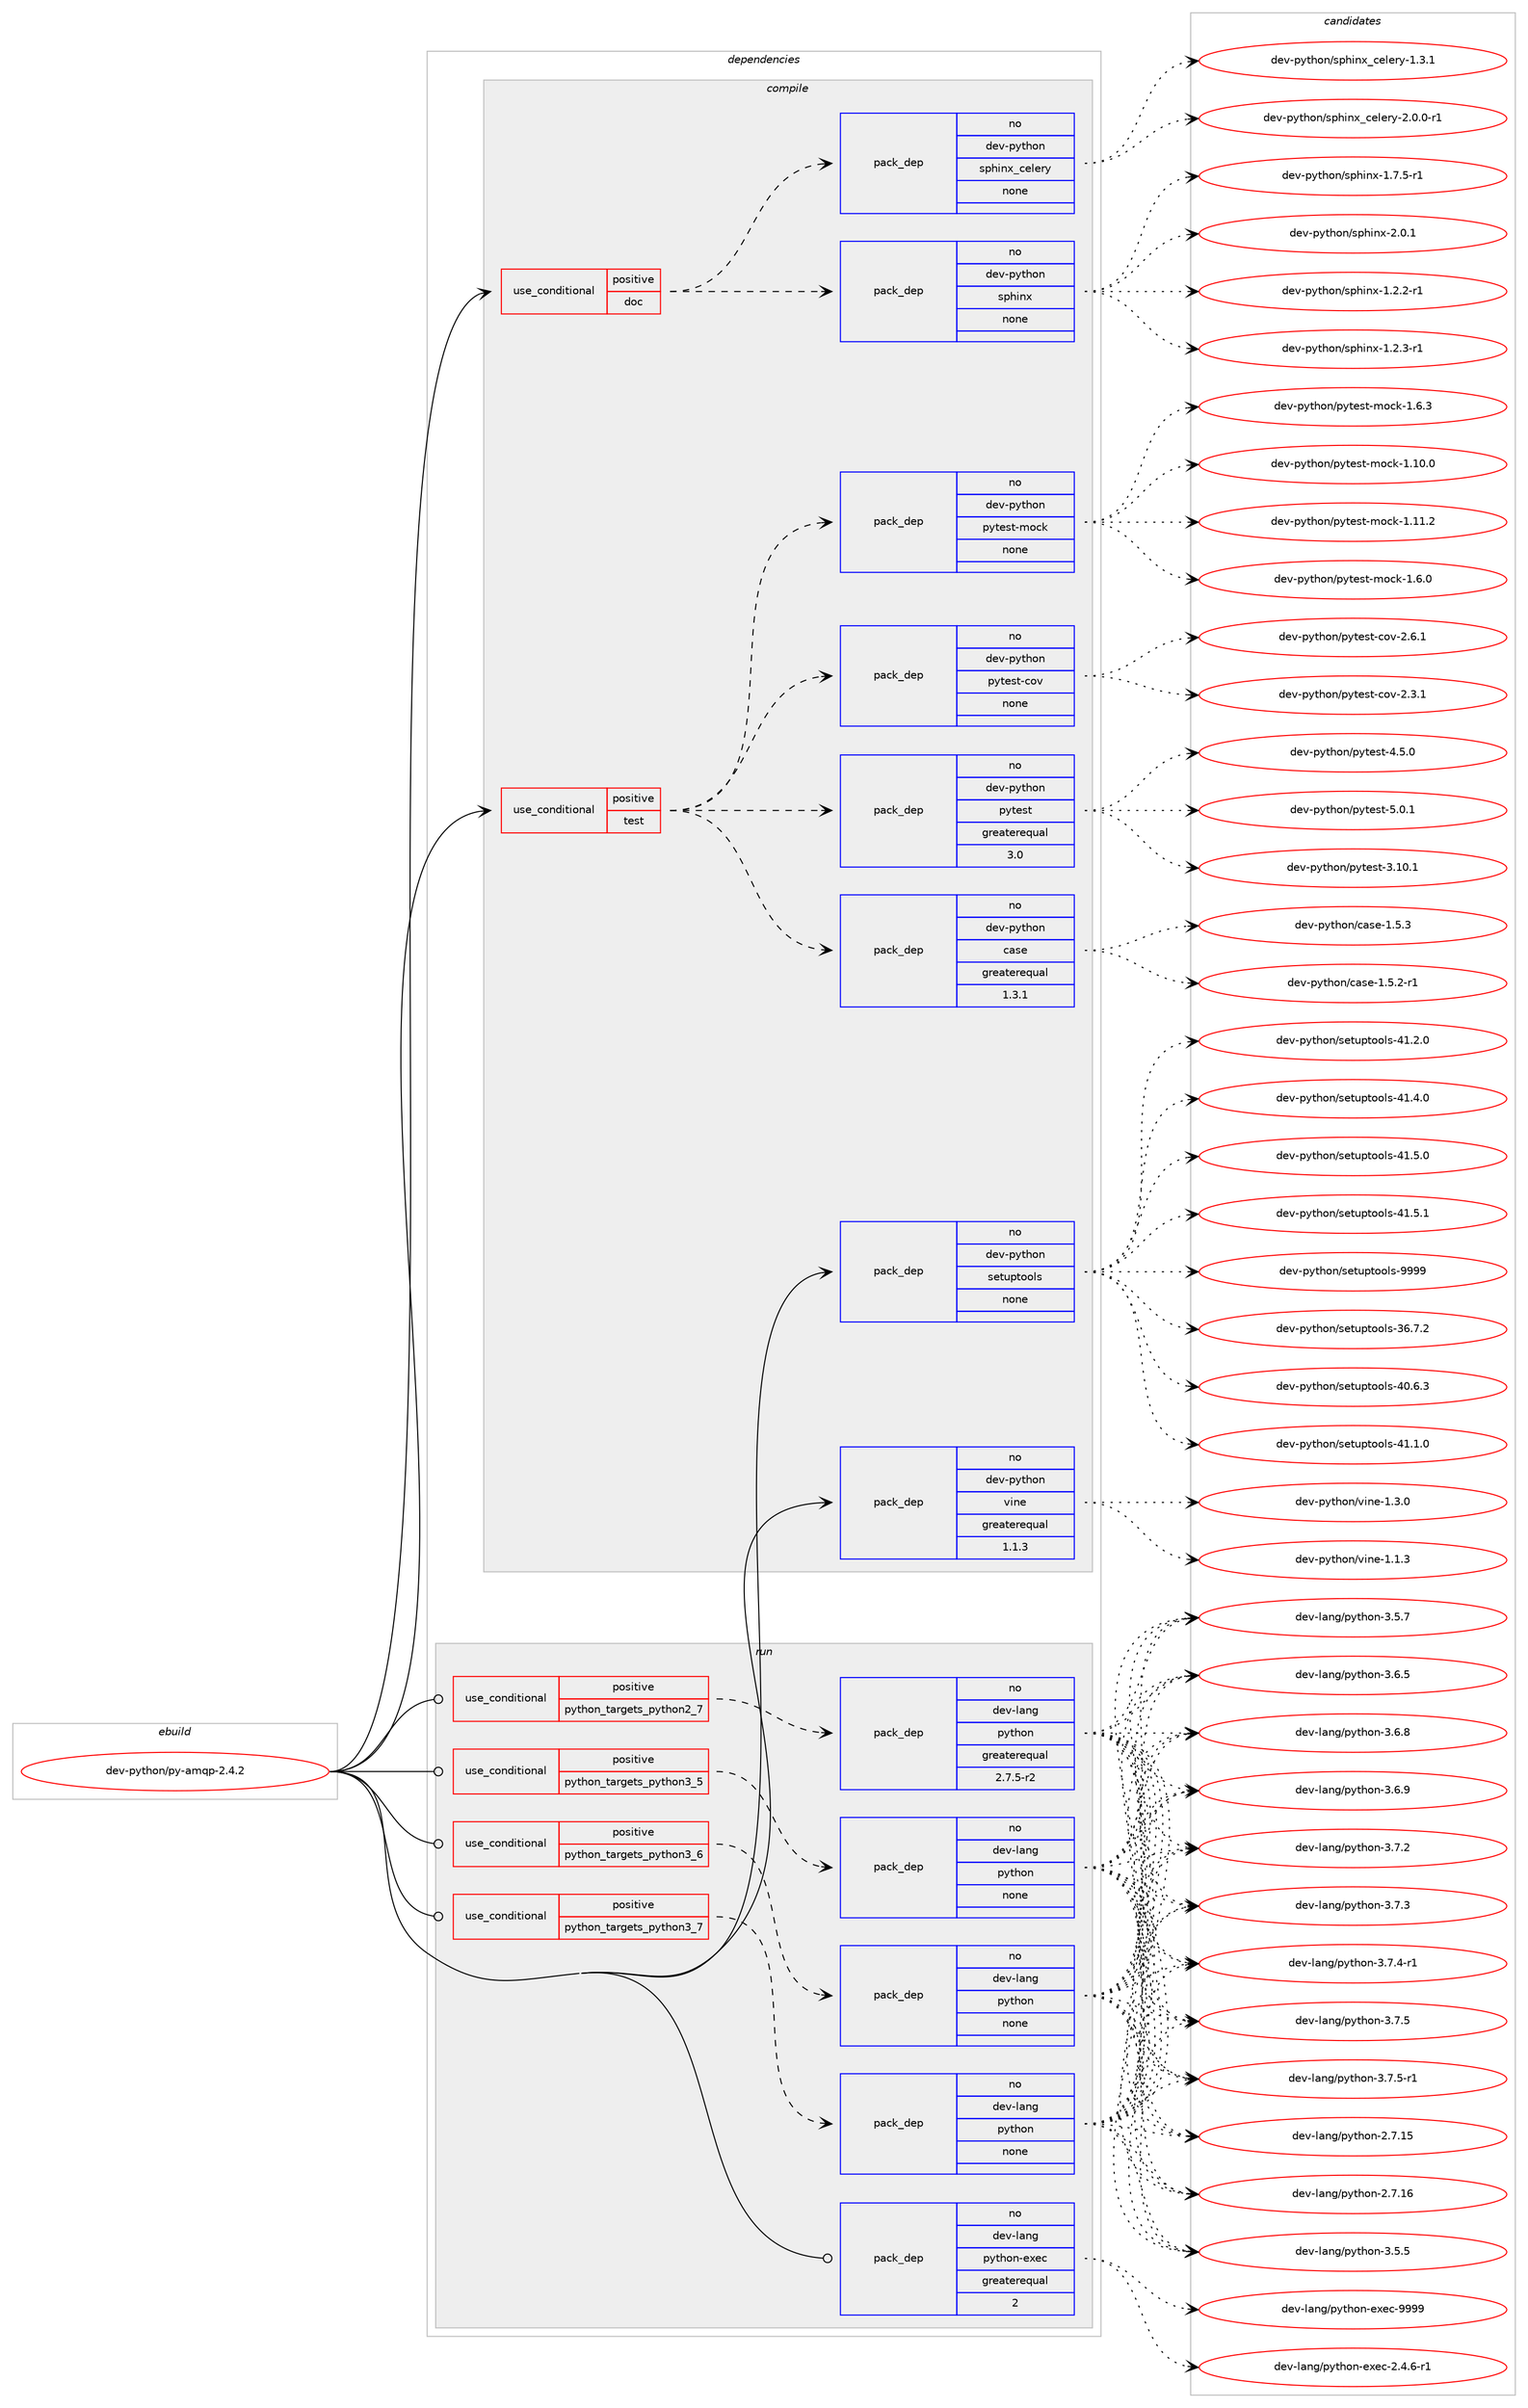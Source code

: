 digraph prolog {

# *************
# Graph options
# *************

newrank=true;
concentrate=true;
compound=true;
graph [rankdir=LR,fontname=Helvetica,fontsize=10,ranksep=1.5];#, ranksep=2.5, nodesep=0.2];
edge  [arrowhead=vee];
node  [fontname=Helvetica,fontsize=10];

# **********
# The ebuild
# **********

subgraph cluster_leftcol {
color=gray;
rank=same;
label=<<i>ebuild</i>>;
id [label="dev-python/py-amqp-2.4.2", color=red, width=4, href="../dev-python/py-amqp-2.4.2.svg"];
}

# ****************
# The dependencies
# ****************

subgraph cluster_midcol {
color=gray;
label=<<i>dependencies</i>>;
subgraph cluster_compile {
fillcolor="#eeeeee";
style=filled;
label=<<i>compile</i>>;
subgraph cond145150 {
dependency623740 [label=<<TABLE BORDER="0" CELLBORDER="1" CELLSPACING="0" CELLPADDING="4"><TR><TD ROWSPAN="3" CELLPADDING="10">use_conditional</TD></TR><TR><TD>positive</TD></TR><TR><TD>doc</TD></TR></TABLE>>, shape=none, color=red];
subgraph pack466746 {
dependency623741 [label=<<TABLE BORDER="0" CELLBORDER="1" CELLSPACING="0" CELLPADDING="4" WIDTH="220"><TR><TD ROWSPAN="6" CELLPADDING="30">pack_dep</TD></TR><TR><TD WIDTH="110">no</TD></TR><TR><TD>dev-python</TD></TR><TR><TD>sphinx</TD></TR><TR><TD>none</TD></TR><TR><TD></TD></TR></TABLE>>, shape=none, color=blue];
}
dependency623740:e -> dependency623741:w [weight=20,style="dashed",arrowhead="vee"];
subgraph pack466747 {
dependency623742 [label=<<TABLE BORDER="0" CELLBORDER="1" CELLSPACING="0" CELLPADDING="4" WIDTH="220"><TR><TD ROWSPAN="6" CELLPADDING="30">pack_dep</TD></TR><TR><TD WIDTH="110">no</TD></TR><TR><TD>dev-python</TD></TR><TR><TD>sphinx_celery</TD></TR><TR><TD>none</TD></TR><TR><TD></TD></TR></TABLE>>, shape=none, color=blue];
}
dependency623740:e -> dependency623742:w [weight=20,style="dashed",arrowhead="vee"];
}
id:e -> dependency623740:w [weight=20,style="solid",arrowhead="vee"];
subgraph cond145151 {
dependency623743 [label=<<TABLE BORDER="0" CELLBORDER="1" CELLSPACING="0" CELLPADDING="4"><TR><TD ROWSPAN="3" CELLPADDING="10">use_conditional</TD></TR><TR><TD>positive</TD></TR><TR><TD>test</TD></TR></TABLE>>, shape=none, color=red];
subgraph pack466748 {
dependency623744 [label=<<TABLE BORDER="0" CELLBORDER="1" CELLSPACING="0" CELLPADDING="4" WIDTH="220"><TR><TD ROWSPAN="6" CELLPADDING="30">pack_dep</TD></TR><TR><TD WIDTH="110">no</TD></TR><TR><TD>dev-python</TD></TR><TR><TD>case</TD></TR><TR><TD>greaterequal</TD></TR><TR><TD>1.3.1</TD></TR></TABLE>>, shape=none, color=blue];
}
dependency623743:e -> dependency623744:w [weight=20,style="dashed",arrowhead="vee"];
subgraph pack466749 {
dependency623745 [label=<<TABLE BORDER="0" CELLBORDER="1" CELLSPACING="0" CELLPADDING="4" WIDTH="220"><TR><TD ROWSPAN="6" CELLPADDING="30">pack_dep</TD></TR><TR><TD WIDTH="110">no</TD></TR><TR><TD>dev-python</TD></TR><TR><TD>pytest</TD></TR><TR><TD>greaterequal</TD></TR><TR><TD>3.0</TD></TR></TABLE>>, shape=none, color=blue];
}
dependency623743:e -> dependency623745:w [weight=20,style="dashed",arrowhead="vee"];
subgraph pack466750 {
dependency623746 [label=<<TABLE BORDER="0" CELLBORDER="1" CELLSPACING="0" CELLPADDING="4" WIDTH="220"><TR><TD ROWSPAN="6" CELLPADDING="30">pack_dep</TD></TR><TR><TD WIDTH="110">no</TD></TR><TR><TD>dev-python</TD></TR><TR><TD>pytest-cov</TD></TR><TR><TD>none</TD></TR><TR><TD></TD></TR></TABLE>>, shape=none, color=blue];
}
dependency623743:e -> dependency623746:w [weight=20,style="dashed",arrowhead="vee"];
subgraph pack466751 {
dependency623747 [label=<<TABLE BORDER="0" CELLBORDER="1" CELLSPACING="0" CELLPADDING="4" WIDTH="220"><TR><TD ROWSPAN="6" CELLPADDING="30">pack_dep</TD></TR><TR><TD WIDTH="110">no</TD></TR><TR><TD>dev-python</TD></TR><TR><TD>pytest-mock</TD></TR><TR><TD>none</TD></TR><TR><TD></TD></TR></TABLE>>, shape=none, color=blue];
}
dependency623743:e -> dependency623747:w [weight=20,style="dashed",arrowhead="vee"];
}
id:e -> dependency623743:w [weight=20,style="solid",arrowhead="vee"];
subgraph pack466752 {
dependency623748 [label=<<TABLE BORDER="0" CELLBORDER="1" CELLSPACING="0" CELLPADDING="4" WIDTH="220"><TR><TD ROWSPAN="6" CELLPADDING="30">pack_dep</TD></TR><TR><TD WIDTH="110">no</TD></TR><TR><TD>dev-python</TD></TR><TR><TD>setuptools</TD></TR><TR><TD>none</TD></TR><TR><TD></TD></TR></TABLE>>, shape=none, color=blue];
}
id:e -> dependency623748:w [weight=20,style="solid",arrowhead="vee"];
subgraph pack466753 {
dependency623749 [label=<<TABLE BORDER="0" CELLBORDER="1" CELLSPACING="0" CELLPADDING="4" WIDTH="220"><TR><TD ROWSPAN="6" CELLPADDING="30">pack_dep</TD></TR><TR><TD WIDTH="110">no</TD></TR><TR><TD>dev-python</TD></TR><TR><TD>vine</TD></TR><TR><TD>greaterequal</TD></TR><TR><TD>1.1.3</TD></TR></TABLE>>, shape=none, color=blue];
}
id:e -> dependency623749:w [weight=20,style="solid",arrowhead="vee"];
}
subgraph cluster_compileandrun {
fillcolor="#eeeeee";
style=filled;
label=<<i>compile and run</i>>;
}
subgraph cluster_run {
fillcolor="#eeeeee";
style=filled;
label=<<i>run</i>>;
subgraph cond145152 {
dependency623750 [label=<<TABLE BORDER="0" CELLBORDER="1" CELLSPACING="0" CELLPADDING="4"><TR><TD ROWSPAN="3" CELLPADDING="10">use_conditional</TD></TR><TR><TD>positive</TD></TR><TR><TD>python_targets_python2_7</TD></TR></TABLE>>, shape=none, color=red];
subgraph pack466754 {
dependency623751 [label=<<TABLE BORDER="0" CELLBORDER="1" CELLSPACING="0" CELLPADDING="4" WIDTH="220"><TR><TD ROWSPAN="6" CELLPADDING="30">pack_dep</TD></TR><TR><TD WIDTH="110">no</TD></TR><TR><TD>dev-lang</TD></TR><TR><TD>python</TD></TR><TR><TD>greaterequal</TD></TR><TR><TD>2.7.5-r2</TD></TR></TABLE>>, shape=none, color=blue];
}
dependency623750:e -> dependency623751:w [weight=20,style="dashed",arrowhead="vee"];
}
id:e -> dependency623750:w [weight=20,style="solid",arrowhead="odot"];
subgraph cond145153 {
dependency623752 [label=<<TABLE BORDER="0" CELLBORDER="1" CELLSPACING="0" CELLPADDING="4"><TR><TD ROWSPAN="3" CELLPADDING="10">use_conditional</TD></TR><TR><TD>positive</TD></TR><TR><TD>python_targets_python3_5</TD></TR></TABLE>>, shape=none, color=red];
subgraph pack466755 {
dependency623753 [label=<<TABLE BORDER="0" CELLBORDER="1" CELLSPACING="0" CELLPADDING="4" WIDTH="220"><TR><TD ROWSPAN="6" CELLPADDING="30">pack_dep</TD></TR><TR><TD WIDTH="110">no</TD></TR><TR><TD>dev-lang</TD></TR><TR><TD>python</TD></TR><TR><TD>none</TD></TR><TR><TD></TD></TR></TABLE>>, shape=none, color=blue];
}
dependency623752:e -> dependency623753:w [weight=20,style="dashed",arrowhead="vee"];
}
id:e -> dependency623752:w [weight=20,style="solid",arrowhead="odot"];
subgraph cond145154 {
dependency623754 [label=<<TABLE BORDER="0" CELLBORDER="1" CELLSPACING="0" CELLPADDING="4"><TR><TD ROWSPAN="3" CELLPADDING="10">use_conditional</TD></TR><TR><TD>positive</TD></TR><TR><TD>python_targets_python3_6</TD></TR></TABLE>>, shape=none, color=red];
subgraph pack466756 {
dependency623755 [label=<<TABLE BORDER="0" CELLBORDER="1" CELLSPACING="0" CELLPADDING="4" WIDTH="220"><TR><TD ROWSPAN="6" CELLPADDING="30">pack_dep</TD></TR><TR><TD WIDTH="110">no</TD></TR><TR><TD>dev-lang</TD></TR><TR><TD>python</TD></TR><TR><TD>none</TD></TR><TR><TD></TD></TR></TABLE>>, shape=none, color=blue];
}
dependency623754:e -> dependency623755:w [weight=20,style="dashed",arrowhead="vee"];
}
id:e -> dependency623754:w [weight=20,style="solid",arrowhead="odot"];
subgraph cond145155 {
dependency623756 [label=<<TABLE BORDER="0" CELLBORDER="1" CELLSPACING="0" CELLPADDING="4"><TR><TD ROWSPAN="3" CELLPADDING="10">use_conditional</TD></TR><TR><TD>positive</TD></TR><TR><TD>python_targets_python3_7</TD></TR></TABLE>>, shape=none, color=red];
subgraph pack466757 {
dependency623757 [label=<<TABLE BORDER="0" CELLBORDER="1" CELLSPACING="0" CELLPADDING="4" WIDTH="220"><TR><TD ROWSPAN="6" CELLPADDING="30">pack_dep</TD></TR><TR><TD WIDTH="110">no</TD></TR><TR><TD>dev-lang</TD></TR><TR><TD>python</TD></TR><TR><TD>none</TD></TR><TR><TD></TD></TR></TABLE>>, shape=none, color=blue];
}
dependency623756:e -> dependency623757:w [weight=20,style="dashed",arrowhead="vee"];
}
id:e -> dependency623756:w [weight=20,style="solid",arrowhead="odot"];
subgraph pack466758 {
dependency623758 [label=<<TABLE BORDER="0" CELLBORDER="1" CELLSPACING="0" CELLPADDING="4" WIDTH="220"><TR><TD ROWSPAN="6" CELLPADDING="30">pack_dep</TD></TR><TR><TD WIDTH="110">no</TD></TR><TR><TD>dev-lang</TD></TR><TR><TD>python-exec</TD></TR><TR><TD>greaterequal</TD></TR><TR><TD>2</TD></TR></TABLE>>, shape=none, color=blue];
}
id:e -> dependency623758:w [weight=20,style="solid",arrowhead="odot"];
}
}

# **************
# The candidates
# **************

subgraph cluster_choices {
rank=same;
color=gray;
label=<<i>candidates</i>>;

subgraph choice466746 {
color=black;
nodesep=1;
choice10010111845112121116104111110471151121041051101204549465046504511449 [label="dev-python/sphinx-1.2.2-r1", color=red, width=4,href="../dev-python/sphinx-1.2.2-r1.svg"];
choice10010111845112121116104111110471151121041051101204549465046514511449 [label="dev-python/sphinx-1.2.3-r1", color=red, width=4,href="../dev-python/sphinx-1.2.3-r1.svg"];
choice10010111845112121116104111110471151121041051101204549465546534511449 [label="dev-python/sphinx-1.7.5-r1", color=red, width=4,href="../dev-python/sphinx-1.7.5-r1.svg"];
choice1001011184511212111610411111047115112104105110120455046484649 [label="dev-python/sphinx-2.0.1", color=red, width=4,href="../dev-python/sphinx-2.0.1.svg"];
dependency623741:e -> choice10010111845112121116104111110471151121041051101204549465046504511449:w [style=dotted,weight="100"];
dependency623741:e -> choice10010111845112121116104111110471151121041051101204549465046514511449:w [style=dotted,weight="100"];
dependency623741:e -> choice10010111845112121116104111110471151121041051101204549465546534511449:w [style=dotted,weight="100"];
dependency623741:e -> choice1001011184511212111610411111047115112104105110120455046484649:w [style=dotted,weight="100"];
}
subgraph choice466747 {
color=black;
nodesep=1;
choice10010111845112121116104111110471151121041051101209599101108101114121454946514649 [label="dev-python/sphinx_celery-1.3.1", color=red, width=4,href="../dev-python/sphinx_celery-1.3.1.svg"];
choice100101118451121211161041111104711511210410511012095991011081011141214550464846484511449 [label="dev-python/sphinx_celery-2.0.0-r1", color=red, width=4,href="../dev-python/sphinx_celery-2.0.0-r1.svg"];
dependency623742:e -> choice10010111845112121116104111110471151121041051101209599101108101114121454946514649:w [style=dotted,weight="100"];
dependency623742:e -> choice100101118451121211161041111104711511210410511012095991011081011141214550464846484511449:w [style=dotted,weight="100"];
}
subgraph choice466748 {
color=black;
nodesep=1;
choice100101118451121211161041111104799971151014549465346504511449 [label="dev-python/case-1.5.2-r1", color=red, width=4,href="../dev-python/case-1.5.2-r1.svg"];
choice10010111845112121116104111110479997115101454946534651 [label="dev-python/case-1.5.3", color=red, width=4,href="../dev-python/case-1.5.3.svg"];
dependency623744:e -> choice100101118451121211161041111104799971151014549465346504511449:w [style=dotted,weight="100"];
dependency623744:e -> choice10010111845112121116104111110479997115101454946534651:w [style=dotted,weight="100"];
}
subgraph choice466749 {
color=black;
nodesep=1;
choice100101118451121211161041111104711212111610111511645514649484649 [label="dev-python/pytest-3.10.1", color=red, width=4,href="../dev-python/pytest-3.10.1.svg"];
choice1001011184511212111610411111047112121116101115116455246534648 [label="dev-python/pytest-4.5.0", color=red, width=4,href="../dev-python/pytest-4.5.0.svg"];
choice1001011184511212111610411111047112121116101115116455346484649 [label="dev-python/pytest-5.0.1", color=red, width=4,href="../dev-python/pytest-5.0.1.svg"];
dependency623745:e -> choice100101118451121211161041111104711212111610111511645514649484649:w [style=dotted,weight="100"];
dependency623745:e -> choice1001011184511212111610411111047112121116101115116455246534648:w [style=dotted,weight="100"];
dependency623745:e -> choice1001011184511212111610411111047112121116101115116455346484649:w [style=dotted,weight="100"];
}
subgraph choice466750 {
color=black;
nodesep=1;
choice10010111845112121116104111110471121211161011151164599111118455046514649 [label="dev-python/pytest-cov-2.3.1", color=red, width=4,href="../dev-python/pytest-cov-2.3.1.svg"];
choice10010111845112121116104111110471121211161011151164599111118455046544649 [label="dev-python/pytest-cov-2.6.1", color=red, width=4,href="../dev-python/pytest-cov-2.6.1.svg"];
dependency623746:e -> choice10010111845112121116104111110471121211161011151164599111118455046514649:w [style=dotted,weight="100"];
dependency623746:e -> choice10010111845112121116104111110471121211161011151164599111118455046544649:w [style=dotted,weight="100"];
}
subgraph choice466751 {
color=black;
nodesep=1;
choice1001011184511212111610411111047112121116101115116451091119910745494649484648 [label="dev-python/pytest-mock-1.10.0", color=red, width=4,href="../dev-python/pytest-mock-1.10.0.svg"];
choice1001011184511212111610411111047112121116101115116451091119910745494649494650 [label="dev-python/pytest-mock-1.11.2", color=red, width=4,href="../dev-python/pytest-mock-1.11.2.svg"];
choice10010111845112121116104111110471121211161011151164510911199107454946544648 [label="dev-python/pytest-mock-1.6.0", color=red, width=4,href="../dev-python/pytest-mock-1.6.0.svg"];
choice10010111845112121116104111110471121211161011151164510911199107454946544651 [label="dev-python/pytest-mock-1.6.3", color=red, width=4,href="../dev-python/pytest-mock-1.6.3.svg"];
dependency623747:e -> choice1001011184511212111610411111047112121116101115116451091119910745494649484648:w [style=dotted,weight="100"];
dependency623747:e -> choice1001011184511212111610411111047112121116101115116451091119910745494649494650:w [style=dotted,weight="100"];
dependency623747:e -> choice10010111845112121116104111110471121211161011151164510911199107454946544648:w [style=dotted,weight="100"];
dependency623747:e -> choice10010111845112121116104111110471121211161011151164510911199107454946544651:w [style=dotted,weight="100"];
}
subgraph choice466752 {
color=black;
nodesep=1;
choice100101118451121211161041111104711510111611711211611111110811545515446554650 [label="dev-python/setuptools-36.7.2", color=red, width=4,href="../dev-python/setuptools-36.7.2.svg"];
choice100101118451121211161041111104711510111611711211611111110811545524846544651 [label="dev-python/setuptools-40.6.3", color=red, width=4,href="../dev-python/setuptools-40.6.3.svg"];
choice100101118451121211161041111104711510111611711211611111110811545524946494648 [label="dev-python/setuptools-41.1.0", color=red, width=4,href="../dev-python/setuptools-41.1.0.svg"];
choice100101118451121211161041111104711510111611711211611111110811545524946504648 [label="dev-python/setuptools-41.2.0", color=red, width=4,href="../dev-python/setuptools-41.2.0.svg"];
choice100101118451121211161041111104711510111611711211611111110811545524946524648 [label="dev-python/setuptools-41.4.0", color=red, width=4,href="../dev-python/setuptools-41.4.0.svg"];
choice100101118451121211161041111104711510111611711211611111110811545524946534648 [label="dev-python/setuptools-41.5.0", color=red, width=4,href="../dev-python/setuptools-41.5.0.svg"];
choice100101118451121211161041111104711510111611711211611111110811545524946534649 [label="dev-python/setuptools-41.5.1", color=red, width=4,href="../dev-python/setuptools-41.5.1.svg"];
choice10010111845112121116104111110471151011161171121161111111081154557575757 [label="dev-python/setuptools-9999", color=red, width=4,href="../dev-python/setuptools-9999.svg"];
dependency623748:e -> choice100101118451121211161041111104711510111611711211611111110811545515446554650:w [style=dotted,weight="100"];
dependency623748:e -> choice100101118451121211161041111104711510111611711211611111110811545524846544651:w [style=dotted,weight="100"];
dependency623748:e -> choice100101118451121211161041111104711510111611711211611111110811545524946494648:w [style=dotted,weight="100"];
dependency623748:e -> choice100101118451121211161041111104711510111611711211611111110811545524946504648:w [style=dotted,weight="100"];
dependency623748:e -> choice100101118451121211161041111104711510111611711211611111110811545524946524648:w [style=dotted,weight="100"];
dependency623748:e -> choice100101118451121211161041111104711510111611711211611111110811545524946534648:w [style=dotted,weight="100"];
dependency623748:e -> choice100101118451121211161041111104711510111611711211611111110811545524946534649:w [style=dotted,weight="100"];
dependency623748:e -> choice10010111845112121116104111110471151011161171121161111111081154557575757:w [style=dotted,weight="100"];
}
subgraph choice466753 {
color=black;
nodesep=1;
choice1001011184511212111610411111047118105110101454946494651 [label="dev-python/vine-1.1.3", color=red, width=4,href="../dev-python/vine-1.1.3.svg"];
choice1001011184511212111610411111047118105110101454946514648 [label="dev-python/vine-1.3.0", color=red, width=4,href="../dev-python/vine-1.3.0.svg"];
dependency623749:e -> choice1001011184511212111610411111047118105110101454946494651:w [style=dotted,weight="100"];
dependency623749:e -> choice1001011184511212111610411111047118105110101454946514648:w [style=dotted,weight="100"];
}
subgraph choice466754 {
color=black;
nodesep=1;
choice10010111845108971101034711212111610411111045504655464953 [label="dev-lang/python-2.7.15", color=red, width=4,href="../dev-lang/python-2.7.15.svg"];
choice10010111845108971101034711212111610411111045504655464954 [label="dev-lang/python-2.7.16", color=red, width=4,href="../dev-lang/python-2.7.16.svg"];
choice100101118451089711010347112121116104111110455146534653 [label="dev-lang/python-3.5.5", color=red, width=4,href="../dev-lang/python-3.5.5.svg"];
choice100101118451089711010347112121116104111110455146534655 [label="dev-lang/python-3.5.7", color=red, width=4,href="../dev-lang/python-3.5.7.svg"];
choice100101118451089711010347112121116104111110455146544653 [label="dev-lang/python-3.6.5", color=red, width=4,href="../dev-lang/python-3.6.5.svg"];
choice100101118451089711010347112121116104111110455146544656 [label="dev-lang/python-3.6.8", color=red, width=4,href="../dev-lang/python-3.6.8.svg"];
choice100101118451089711010347112121116104111110455146544657 [label="dev-lang/python-3.6.9", color=red, width=4,href="../dev-lang/python-3.6.9.svg"];
choice100101118451089711010347112121116104111110455146554650 [label="dev-lang/python-3.7.2", color=red, width=4,href="../dev-lang/python-3.7.2.svg"];
choice100101118451089711010347112121116104111110455146554651 [label="dev-lang/python-3.7.3", color=red, width=4,href="../dev-lang/python-3.7.3.svg"];
choice1001011184510897110103471121211161041111104551465546524511449 [label="dev-lang/python-3.7.4-r1", color=red, width=4,href="../dev-lang/python-3.7.4-r1.svg"];
choice100101118451089711010347112121116104111110455146554653 [label="dev-lang/python-3.7.5", color=red, width=4,href="../dev-lang/python-3.7.5.svg"];
choice1001011184510897110103471121211161041111104551465546534511449 [label="dev-lang/python-3.7.5-r1", color=red, width=4,href="../dev-lang/python-3.7.5-r1.svg"];
dependency623751:e -> choice10010111845108971101034711212111610411111045504655464953:w [style=dotted,weight="100"];
dependency623751:e -> choice10010111845108971101034711212111610411111045504655464954:w [style=dotted,weight="100"];
dependency623751:e -> choice100101118451089711010347112121116104111110455146534653:w [style=dotted,weight="100"];
dependency623751:e -> choice100101118451089711010347112121116104111110455146534655:w [style=dotted,weight="100"];
dependency623751:e -> choice100101118451089711010347112121116104111110455146544653:w [style=dotted,weight="100"];
dependency623751:e -> choice100101118451089711010347112121116104111110455146544656:w [style=dotted,weight="100"];
dependency623751:e -> choice100101118451089711010347112121116104111110455146544657:w [style=dotted,weight="100"];
dependency623751:e -> choice100101118451089711010347112121116104111110455146554650:w [style=dotted,weight="100"];
dependency623751:e -> choice100101118451089711010347112121116104111110455146554651:w [style=dotted,weight="100"];
dependency623751:e -> choice1001011184510897110103471121211161041111104551465546524511449:w [style=dotted,weight="100"];
dependency623751:e -> choice100101118451089711010347112121116104111110455146554653:w [style=dotted,weight="100"];
dependency623751:e -> choice1001011184510897110103471121211161041111104551465546534511449:w [style=dotted,weight="100"];
}
subgraph choice466755 {
color=black;
nodesep=1;
choice10010111845108971101034711212111610411111045504655464953 [label="dev-lang/python-2.7.15", color=red, width=4,href="../dev-lang/python-2.7.15.svg"];
choice10010111845108971101034711212111610411111045504655464954 [label="dev-lang/python-2.7.16", color=red, width=4,href="../dev-lang/python-2.7.16.svg"];
choice100101118451089711010347112121116104111110455146534653 [label="dev-lang/python-3.5.5", color=red, width=4,href="../dev-lang/python-3.5.5.svg"];
choice100101118451089711010347112121116104111110455146534655 [label="dev-lang/python-3.5.7", color=red, width=4,href="../dev-lang/python-3.5.7.svg"];
choice100101118451089711010347112121116104111110455146544653 [label="dev-lang/python-3.6.5", color=red, width=4,href="../dev-lang/python-3.6.5.svg"];
choice100101118451089711010347112121116104111110455146544656 [label="dev-lang/python-3.6.8", color=red, width=4,href="../dev-lang/python-3.6.8.svg"];
choice100101118451089711010347112121116104111110455146544657 [label="dev-lang/python-3.6.9", color=red, width=4,href="../dev-lang/python-3.6.9.svg"];
choice100101118451089711010347112121116104111110455146554650 [label="dev-lang/python-3.7.2", color=red, width=4,href="../dev-lang/python-3.7.2.svg"];
choice100101118451089711010347112121116104111110455146554651 [label="dev-lang/python-3.7.3", color=red, width=4,href="../dev-lang/python-3.7.3.svg"];
choice1001011184510897110103471121211161041111104551465546524511449 [label="dev-lang/python-3.7.4-r1", color=red, width=4,href="../dev-lang/python-3.7.4-r1.svg"];
choice100101118451089711010347112121116104111110455146554653 [label="dev-lang/python-3.7.5", color=red, width=4,href="../dev-lang/python-3.7.5.svg"];
choice1001011184510897110103471121211161041111104551465546534511449 [label="dev-lang/python-3.7.5-r1", color=red, width=4,href="../dev-lang/python-3.7.5-r1.svg"];
dependency623753:e -> choice10010111845108971101034711212111610411111045504655464953:w [style=dotted,weight="100"];
dependency623753:e -> choice10010111845108971101034711212111610411111045504655464954:w [style=dotted,weight="100"];
dependency623753:e -> choice100101118451089711010347112121116104111110455146534653:w [style=dotted,weight="100"];
dependency623753:e -> choice100101118451089711010347112121116104111110455146534655:w [style=dotted,weight="100"];
dependency623753:e -> choice100101118451089711010347112121116104111110455146544653:w [style=dotted,weight="100"];
dependency623753:e -> choice100101118451089711010347112121116104111110455146544656:w [style=dotted,weight="100"];
dependency623753:e -> choice100101118451089711010347112121116104111110455146544657:w [style=dotted,weight="100"];
dependency623753:e -> choice100101118451089711010347112121116104111110455146554650:w [style=dotted,weight="100"];
dependency623753:e -> choice100101118451089711010347112121116104111110455146554651:w [style=dotted,weight="100"];
dependency623753:e -> choice1001011184510897110103471121211161041111104551465546524511449:w [style=dotted,weight="100"];
dependency623753:e -> choice100101118451089711010347112121116104111110455146554653:w [style=dotted,weight="100"];
dependency623753:e -> choice1001011184510897110103471121211161041111104551465546534511449:w [style=dotted,weight="100"];
}
subgraph choice466756 {
color=black;
nodesep=1;
choice10010111845108971101034711212111610411111045504655464953 [label="dev-lang/python-2.7.15", color=red, width=4,href="../dev-lang/python-2.7.15.svg"];
choice10010111845108971101034711212111610411111045504655464954 [label="dev-lang/python-2.7.16", color=red, width=4,href="../dev-lang/python-2.7.16.svg"];
choice100101118451089711010347112121116104111110455146534653 [label="dev-lang/python-3.5.5", color=red, width=4,href="../dev-lang/python-3.5.5.svg"];
choice100101118451089711010347112121116104111110455146534655 [label="dev-lang/python-3.5.7", color=red, width=4,href="../dev-lang/python-3.5.7.svg"];
choice100101118451089711010347112121116104111110455146544653 [label="dev-lang/python-3.6.5", color=red, width=4,href="../dev-lang/python-3.6.5.svg"];
choice100101118451089711010347112121116104111110455146544656 [label="dev-lang/python-3.6.8", color=red, width=4,href="../dev-lang/python-3.6.8.svg"];
choice100101118451089711010347112121116104111110455146544657 [label="dev-lang/python-3.6.9", color=red, width=4,href="../dev-lang/python-3.6.9.svg"];
choice100101118451089711010347112121116104111110455146554650 [label="dev-lang/python-3.7.2", color=red, width=4,href="../dev-lang/python-3.7.2.svg"];
choice100101118451089711010347112121116104111110455146554651 [label="dev-lang/python-3.7.3", color=red, width=4,href="../dev-lang/python-3.7.3.svg"];
choice1001011184510897110103471121211161041111104551465546524511449 [label="dev-lang/python-3.7.4-r1", color=red, width=4,href="../dev-lang/python-3.7.4-r1.svg"];
choice100101118451089711010347112121116104111110455146554653 [label="dev-lang/python-3.7.5", color=red, width=4,href="../dev-lang/python-3.7.5.svg"];
choice1001011184510897110103471121211161041111104551465546534511449 [label="dev-lang/python-3.7.5-r1", color=red, width=4,href="../dev-lang/python-3.7.5-r1.svg"];
dependency623755:e -> choice10010111845108971101034711212111610411111045504655464953:w [style=dotted,weight="100"];
dependency623755:e -> choice10010111845108971101034711212111610411111045504655464954:w [style=dotted,weight="100"];
dependency623755:e -> choice100101118451089711010347112121116104111110455146534653:w [style=dotted,weight="100"];
dependency623755:e -> choice100101118451089711010347112121116104111110455146534655:w [style=dotted,weight="100"];
dependency623755:e -> choice100101118451089711010347112121116104111110455146544653:w [style=dotted,weight="100"];
dependency623755:e -> choice100101118451089711010347112121116104111110455146544656:w [style=dotted,weight="100"];
dependency623755:e -> choice100101118451089711010347112121116104111110455146544657:w [style=dotted,weight="100"];
dependency623755:e -> choice100101118451089711010347112121116104111110455146554650:w [style=dotted,weight="100"];
dependency623755:e -> choice100101118451089711010347112121116104111110455146554651:w [style=dotted,weight="100"];
dependency623755:e -> choice1001011184510897110103471121211161041111104551465546524511449:w [style=dotted,weight="100"];
dependency623755:e -> choice100101118451089711010347112121116104111110455146554653:w [style=dotted,weight="100"];
dependency623755:e -> choice1001011184510897110103471121211161041111104551465546534511449:w [style=dotted,weight="100"];
}
subgraph choice466757 {
color=black;
nodesep=1;
choice10010111845108971101034711212111610411111045504655464953 [label="dev-lang/python-2.7.15", color=red, width=4,href="../dev-lang/python-2.7.15.svg"];
choice10010111845108971101034711212111610411111045504655464954 [label="dev-lang/python-2.7.16", color=red, width=4,href="../dev-lang/python-2.7.16.svg"];
choice100101118451089711010347112121116104111110455146534653 [label="dev-lang/python-3.5.5", color=red, width=4,href="../dev-lang/python-3.5.5.svg"];
choice100101118451089711010347112121116104111110455146534655 [label="dev-lang/python-3.5.7", color=red, width=4,href="../dev-lang/python-3.5.7.svg"];
choice100101118451089711010347112121116104111110455146544653 [label="dev-lang/python-3.6.5", color=red, width=4,href="../dev-lang/python-3.6.5.svg"];
choice100101118451089711010347112121116104111110455146544656 [label="dev-lang/python-3.6.8", color=red, width=4,href="../dev-lang/python-3.6.8.svg"];
choice100101118451089711010347112121116104111110455146544657 [label="dev-lang/python-3.6.9", color=red, width=4,href="../dev-lang/python-3.6.9.svg"];
choice100101118451089711010347112121116104111110455146554650 [label="dev-lang/python-3.7.2", color=red, width=4,href="../dev-lang/python-3.7.2.svg"];
choice100101118451089711010347112121116104111110455146554651 [label="dev-lang/python-3.7.3", color=red, width=4,href="../dev-lang/python-3.7.3.svg"];
choice1001011184510897110103471121211161041111104551465546524511449 [label="dev-lang/python-3.7.4-r1", color=red, width=4,href="../dev-lang/python-3.7.4-r1.svg"];
choice100101118451089711010347112121116104111110455146554653 [label="dev-lang/python-3.7.5", color=red, width=4,href="../dev-lang/python-3.7.5.svg"];
choice1001011184510897110103471121211161041111104551465546534511449 [label="dev-lang/python-3.7.5-r1", color=red, width=4,href="../dev-lang/python-3.7.5-r1.svg"];
dependency623757:e -> choice10010111845108971101034711212111610411111045504655464953:w [style=dotted,weight="100"];
dependency623757:e -> choice10010111845108971101034711212111610411111045504655464954:w [style=dotted,weight="100"];
dependency623757:e -> choice100101118451089711010347112121116104111110455146534653:w [style=dotted,weight="100"];
dependency623757:e -> choice100101118451089711010347112121116104111110455146534655:w [style=dotted,weight="100"];
dependency623757:e -> choice100101118451089711010347112121116104111110455146544653:w [style=dotted,weight="100"];
dependency623757:e -> choice100101118451089711010347112121116104111110455146544656:w [style=dotted,weight="100"];
dependency623757:e -> choice100101118451089711010347112121116104111110455146544657:w [style=dotted,weight="100"];
dependency623757:e -> choice100101118451089711010347112121116104111110455146554650:w [style=dotted,weight="100"];
dependency623757:e -> choice100101118451089711010347112121116104111110455146554651:w [style=dotted,weight="100"];
dependency623757:e -> choice1001011184510897110103471121211161041111104551465546524511449:w [style=dotted,weight="100"];
dependency623757:e -> choice100101118451089711010347112121116104111110455146554653:w [style=dotted,weight="100"];
dependency623757:e -> choice1001011184510897110103471121211161041111104551465546534511449:w [style=dotted,weight="100"];
}
subgraph choice466758 {
color=black;
nodesep=1;
choice10010111845108971101034711212111610411111045101120101994550465246544511449 [label="dev-lang/python-exec-2.4.6-r1", color=red, width=4,href="../dev-lang/python-exec-2.4.6-r1.svg"];
choice10010111845108971101034711212111610411111045101120101994557575757 [label="dev-lang/python-exec-9999", color=red, width=4,href="../dev-lang/python-exec-9999.svg"];
dependency623758:e -> choice10010111845108971101034711212111610411111045101120101994550465246544511449:w [style=dotted,weight="100"];
dependency623758:e -> choice10010111845108971101034711212111610411111045101120101994557575757:w [style=dotted,weight="100"];
}
}

}
